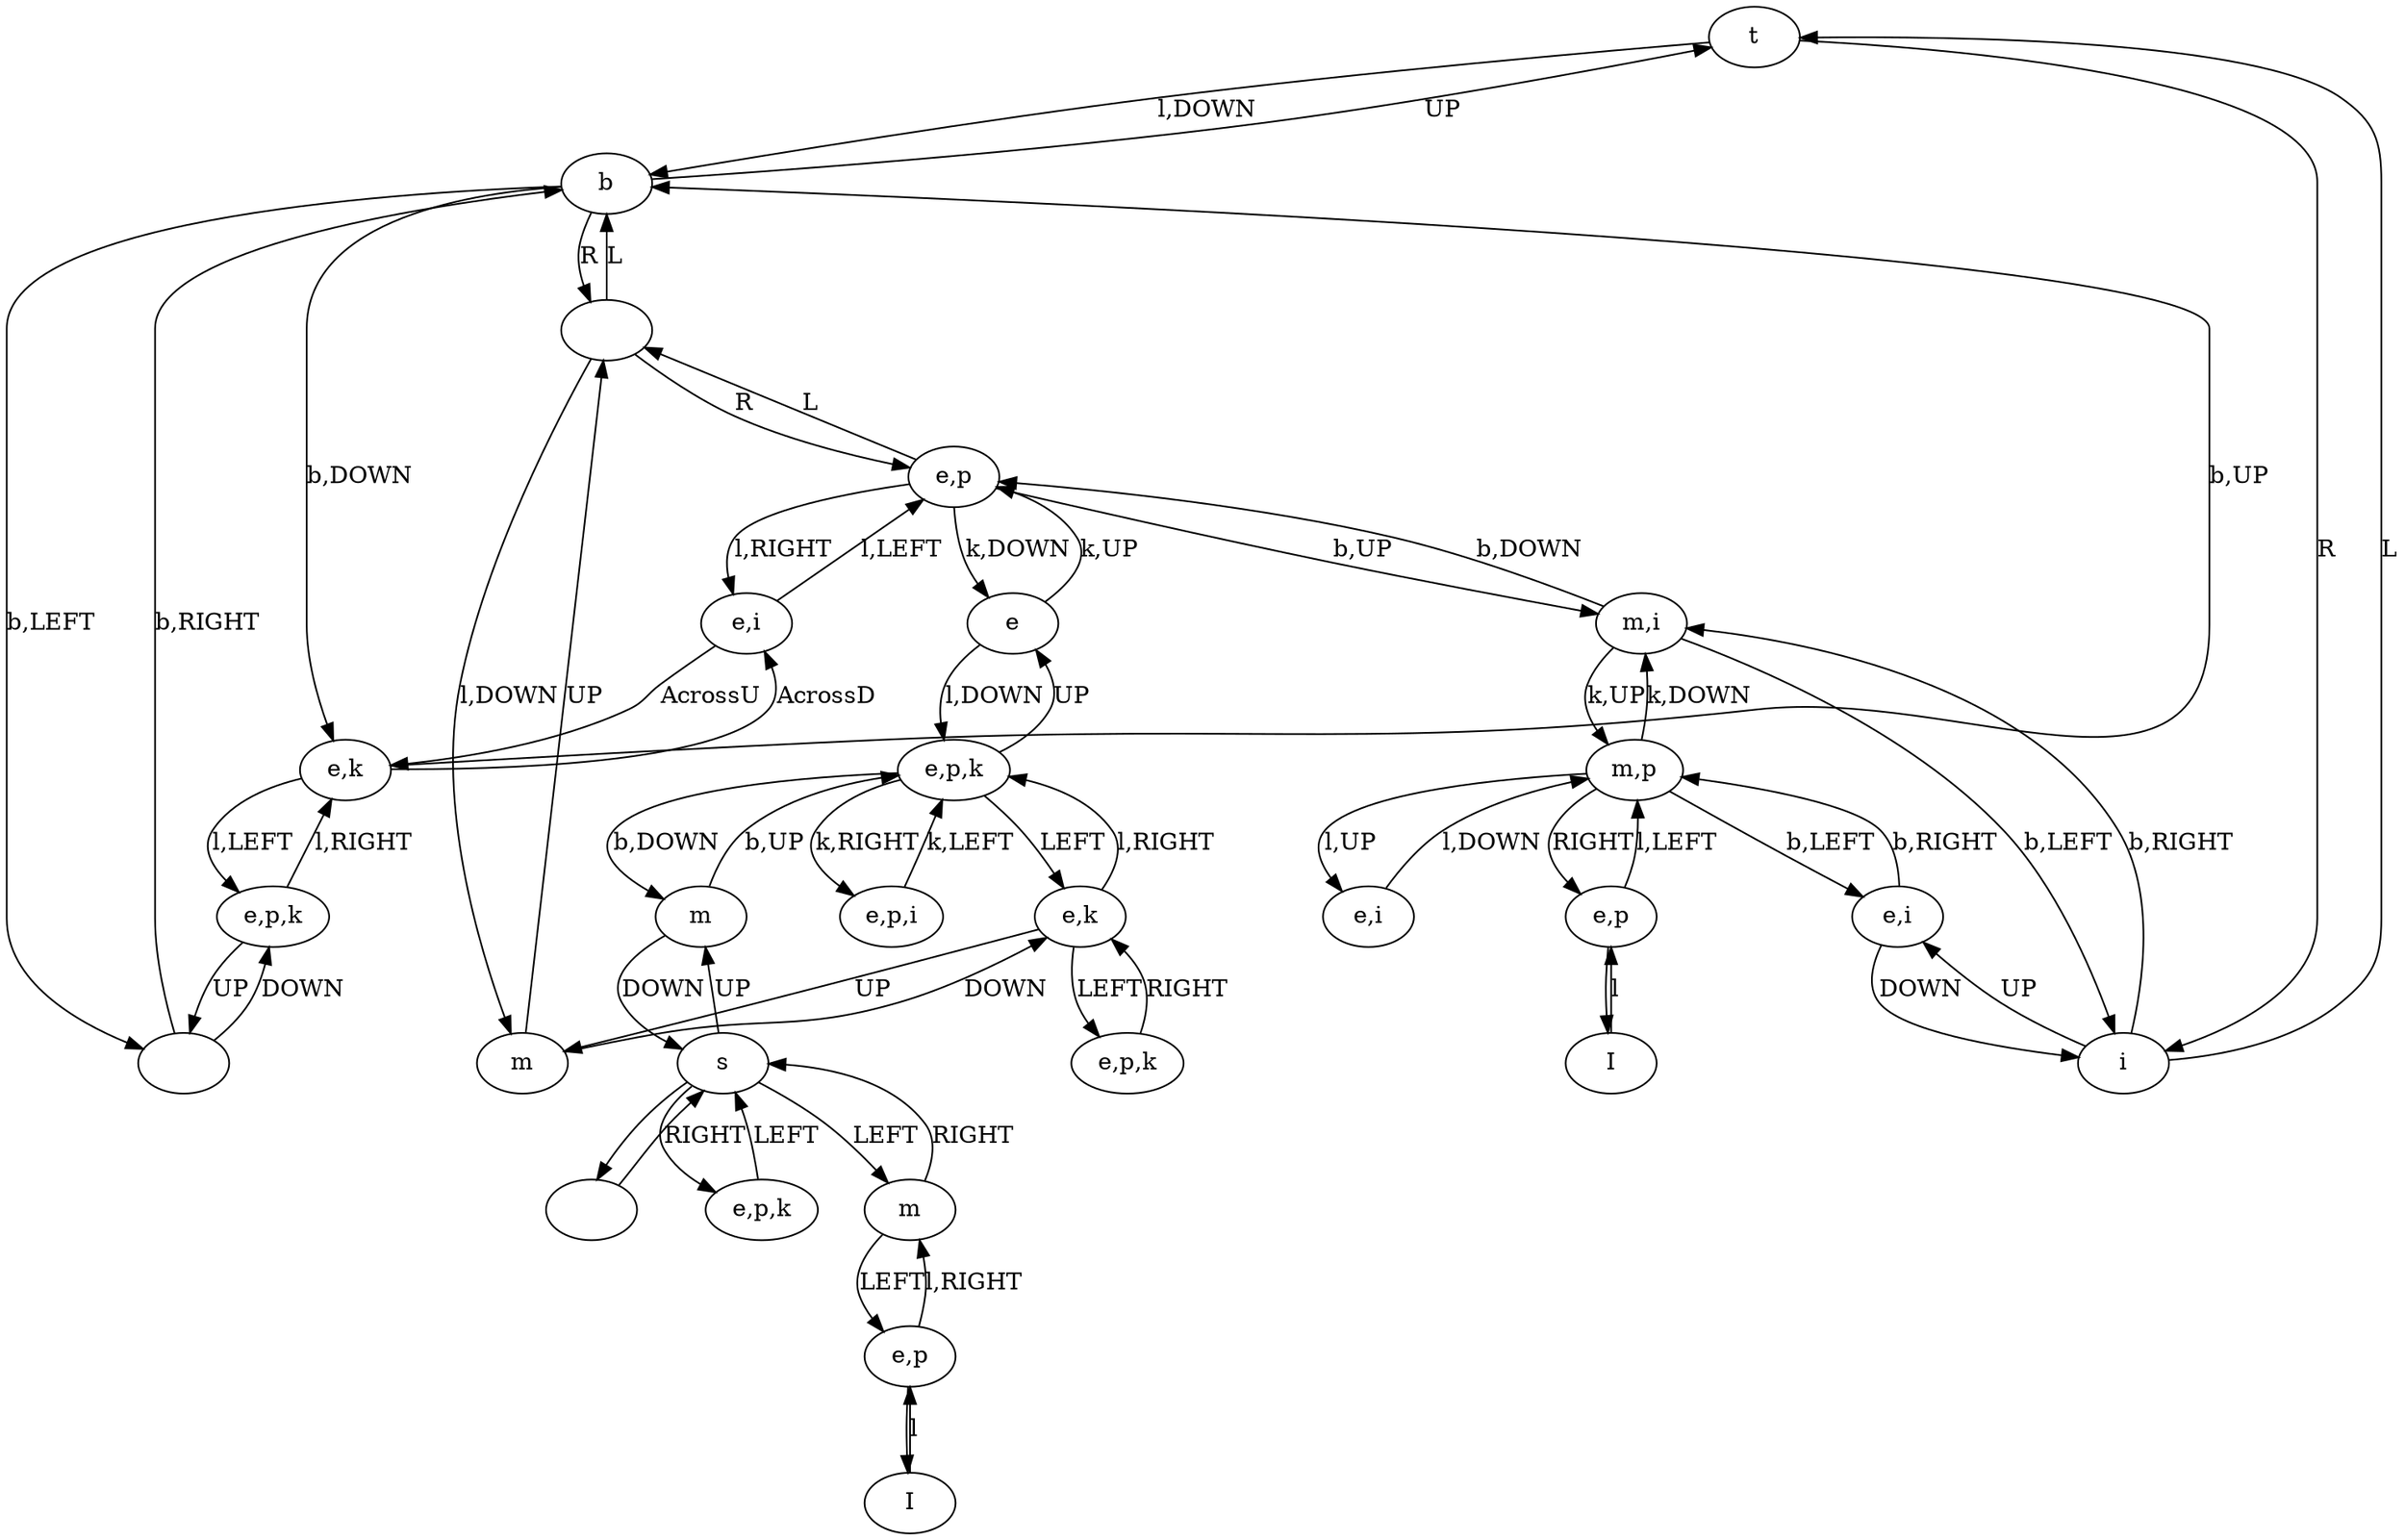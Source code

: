 digraph {
0 [label="t"]
1 [label="e,i"]
2 [label="e,i"]
3 [label="e,p"]
4 [label="e,i"]
5 [label="m,p"]
6 [label=""]
7 [label="b"]
8 [label="I"]
9 [label="m"]
10 [label=""]
11 [label="e,p,k"]
12 [label="s"]
13 [label="m"]
14 [label="e,p"]
15 [label="e,p,i"]
16 [label="e,p,k"]
17 [label="e,k"]
18 [label="e,p,k"]
19 [label="e,k"]
20 [label="e,p,k"]
21 [label="e"]
22 [label="m"]
23 [label="e,p"]
24 [label=""]
25 [label="m,i"]
26 [label="i"]
27 [label="I"]
10 -> 12 [label=""]
12 -> 10 [label=""]
12 -> 11 [label="RIGHT"]
11 -> 12 [label="LEFT"]
12 -> 13 [label="LEFT"]
13 -> 12 [label="RIGHT"]
12 -> 9 [label="UP"]
9 -> 12 [label="DOWN"]
17 -> 18 [label="LEFT"]
18 -> 17 [label="RIGHT"]
17 -> 22 [label="UP"]
22 -> 17 [label="DOWN"]
20 -> 6 [label="UP"]
6 -> 20 [label="DOWN"]
4 -> 26 [label="DOWN"]
26 -> 4 [label="UP"]
9 -> 16 [label="b,UP"]
16 -> 9 [label="b,DOWN"]
19 -> 7 [label="b,UP"]
7 -> 19 [label="b,DOWN"]
7 -> 6 [label="b,LEFT"]
6 -> 7 [label="b,RIGHT"]
23 -> 25 [label="b,UP"]
25 -> 23 [label="b,DOWN"]
25 -> 26 [label="b,LEFT"]
26 -> 25 [label="b,RIGHT"]
4 -> 5 [label="b,RIGHT"]
5 -> 4 [label="b,LEFT"]
13 -> 14 [label="LEFT"]
14 -> 13 [label="l,RIGHT"]
14 -> 8 [label=""]
8 -> 14 [label="l"]
16 -> 21 [label="UP"]
21 -> 16 [label="l,DOWN"]
16 -> 17 [label="LEFT"]
17 -> 16 [label="l,RIGHT"]
22 -> 24 [label="UP"]
24 -> 22 [label="l,DOWN"]
5 -> 3 [label="RIGHT"]
3 -> 5 [label="l,LEFT"]
5 -> 2 [label="l,UP"]
2 -> 5 [label="l,DOWN"]
3 -> 27 [label=""]
27 -> 3 [label="l"]
1 -> 23 [label="l,LEFT"]
23 -> 1 [label="l,RIGHT"]
23 -> 24 [label="L"]
24 -> 23 [label="R"]
19 -> 20 [label="l,LEFT"]
20 -> 19 [label="l,RIGHT"]
7 -> 0 [label="UP"]
0 -> 7 [label="l,DOWN"]
19 -> 1 [label="AcrossD"]
1 -> 19 [label="AcrossU"]
25 -> 5 [label="k,UP"]
5 -> 25 [label="k,DOWN"]
21 -> 23 [label="k,UP"]
23 -> 21 [label="k,DOWN"]
16 -> 15 [label="k,RIGHT"]
15 -> 16 [label="k,LEFT"]
26 -> 0 [label="L"]
0 -> 26 [label="R"]
7 -> 24 [label="R"]
24 -> 7 [label="L"]
}
